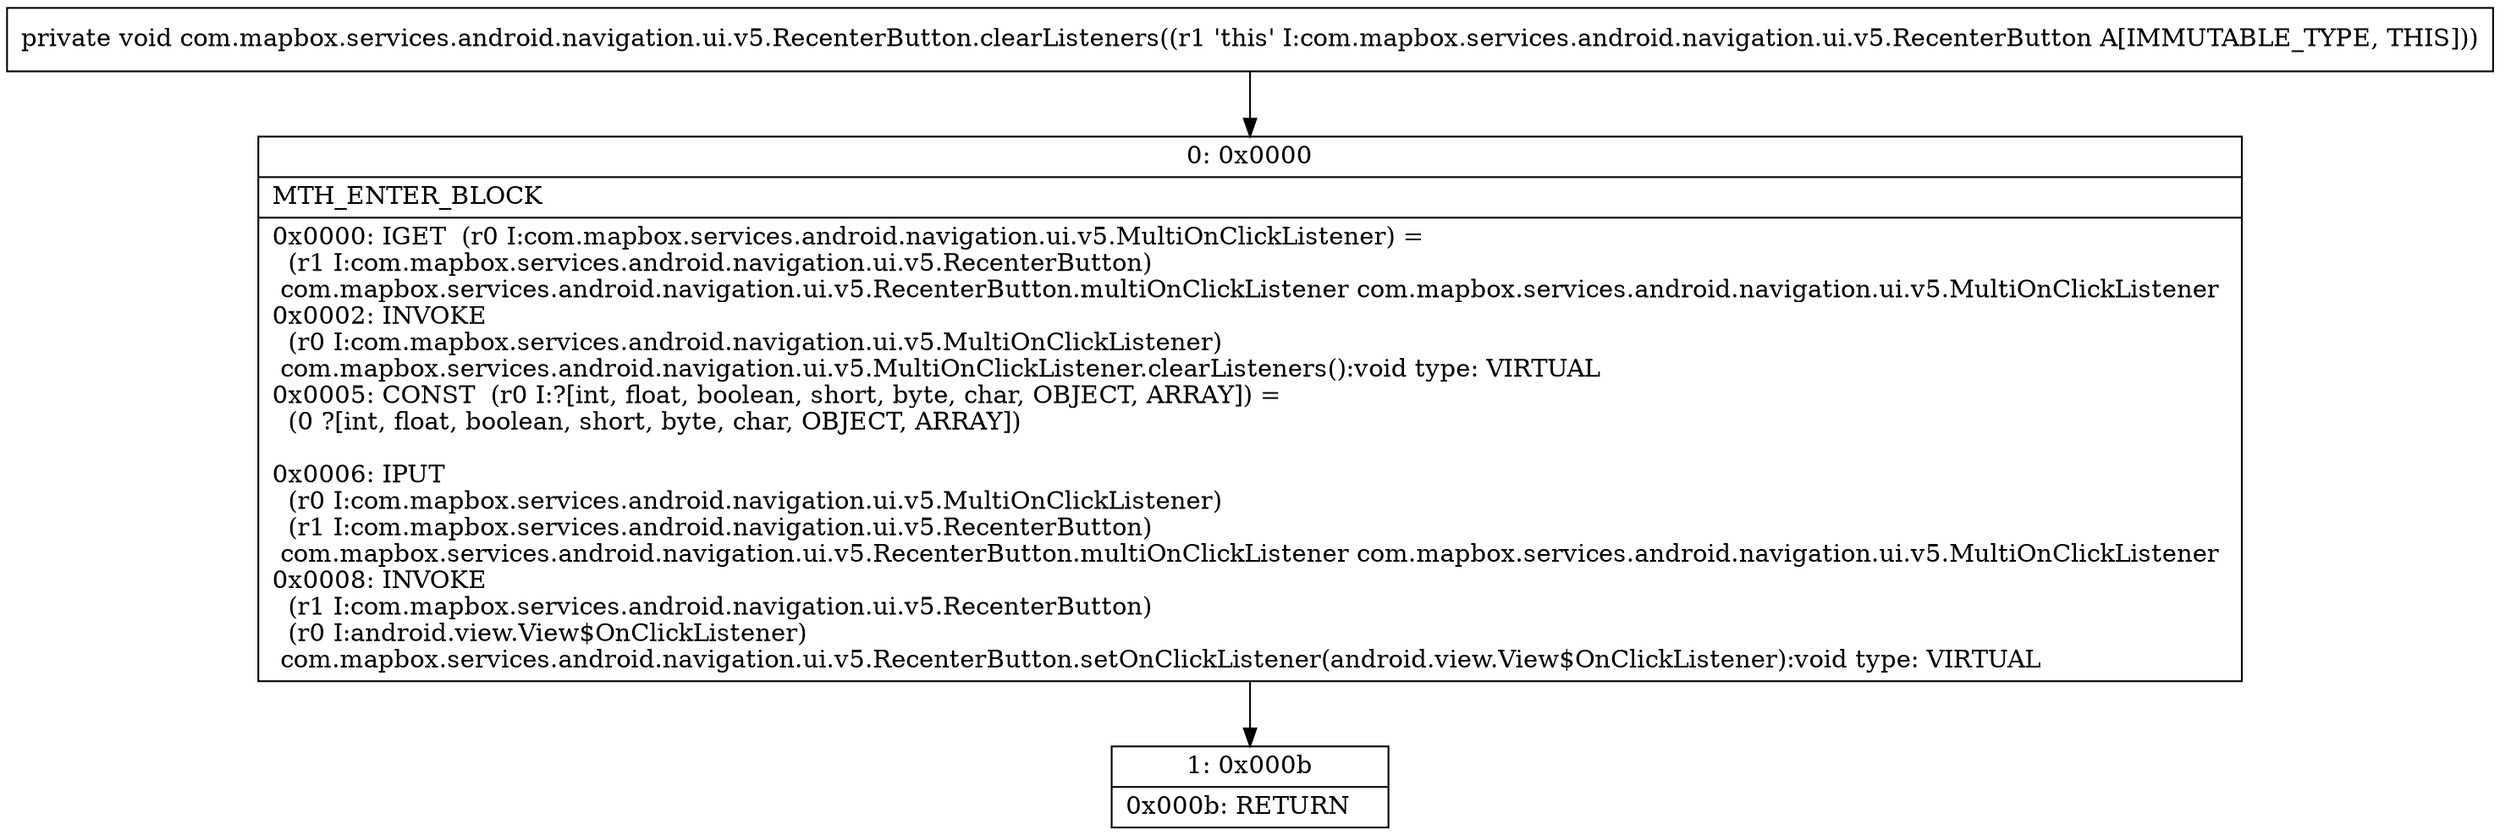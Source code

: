 digraph "CFG forcom.mapbox.services.android.navigation.ui.v5.RecenterButton.clearListeners()V" {
Node_0 [shape=record,label="{0\:\ 0x0000|MTH_ENTER_BLOCK\l|0x0000: IGET  (r0 I:com.mapbox.services.android.navigation.ui.v5.MultiOnClickListener) = \l  (r1 I:com.mapbox.services.android.navigation.ui.v5.RecenterButton)\l com.mapbox.services.android.navigation.ui.v5.RecenterButton.multiOnClickListener com.mapbox.services.android.navigation.ui.v5.MultiOnClickListener \l0x0002: INVOKE  \l  (r0 I:com.mapbox.services.android.navigation.ui.v5.MultiOnClickListener)\l com.mapbox.services.android.navigation.ui.v5.MultiOnClickListener.clearListeners():void type: VIRTUAL \l0x0005: CONST  (r0 I:?[int, float, boolean, short, byte, char, OBJECT, ARRAY]) = \l  (0 ?[int, float, boolean, short, byte, char, OBJECT, ARRAY])\l \l0x0006: IPUT  \l  (r0 I:com.mapbox.services.android.navigation.ui.v5.MultiOnClickListener)\l  (r1 I:com.mapbox.services.android.navigation.ui.v5.RecenterButton)\l com.mapbox.services.android.navigation.ui.v5.RecenterButton.multiOnClickListener com.mapbox.services.android.navigation.ui.v5.MultiOnClickListener \l0x0008: INVOKE  \l  (r1 I:com.mapbox.services.android.navigation.ui.v5.RecenterButton)\l  (r0 I:android.view.View$OnClickListener)\l com.mapbox.services.android.navigation.ui.v5.RecenterButton.setOnClickListener(android.view.View$OnClickListener):void type: VIRTUAL \l}"];
Node_1 [shape=record,label="{1\:\ 0x000b|0x000b: RETURN   \l}"];
MethodNode[shape=record,label="{private void com.mapbox.services.android.navigation.ui.v5.RecenterButton.clearListeners((r1 'this' I:com.mapbox.services.android.navigation.ui.v5.RecenterButton A[IMMUTABLE_TYPE, THIS])) }"];
MethodNode -> Node_0;
Node_0 -> Node_1;
}

